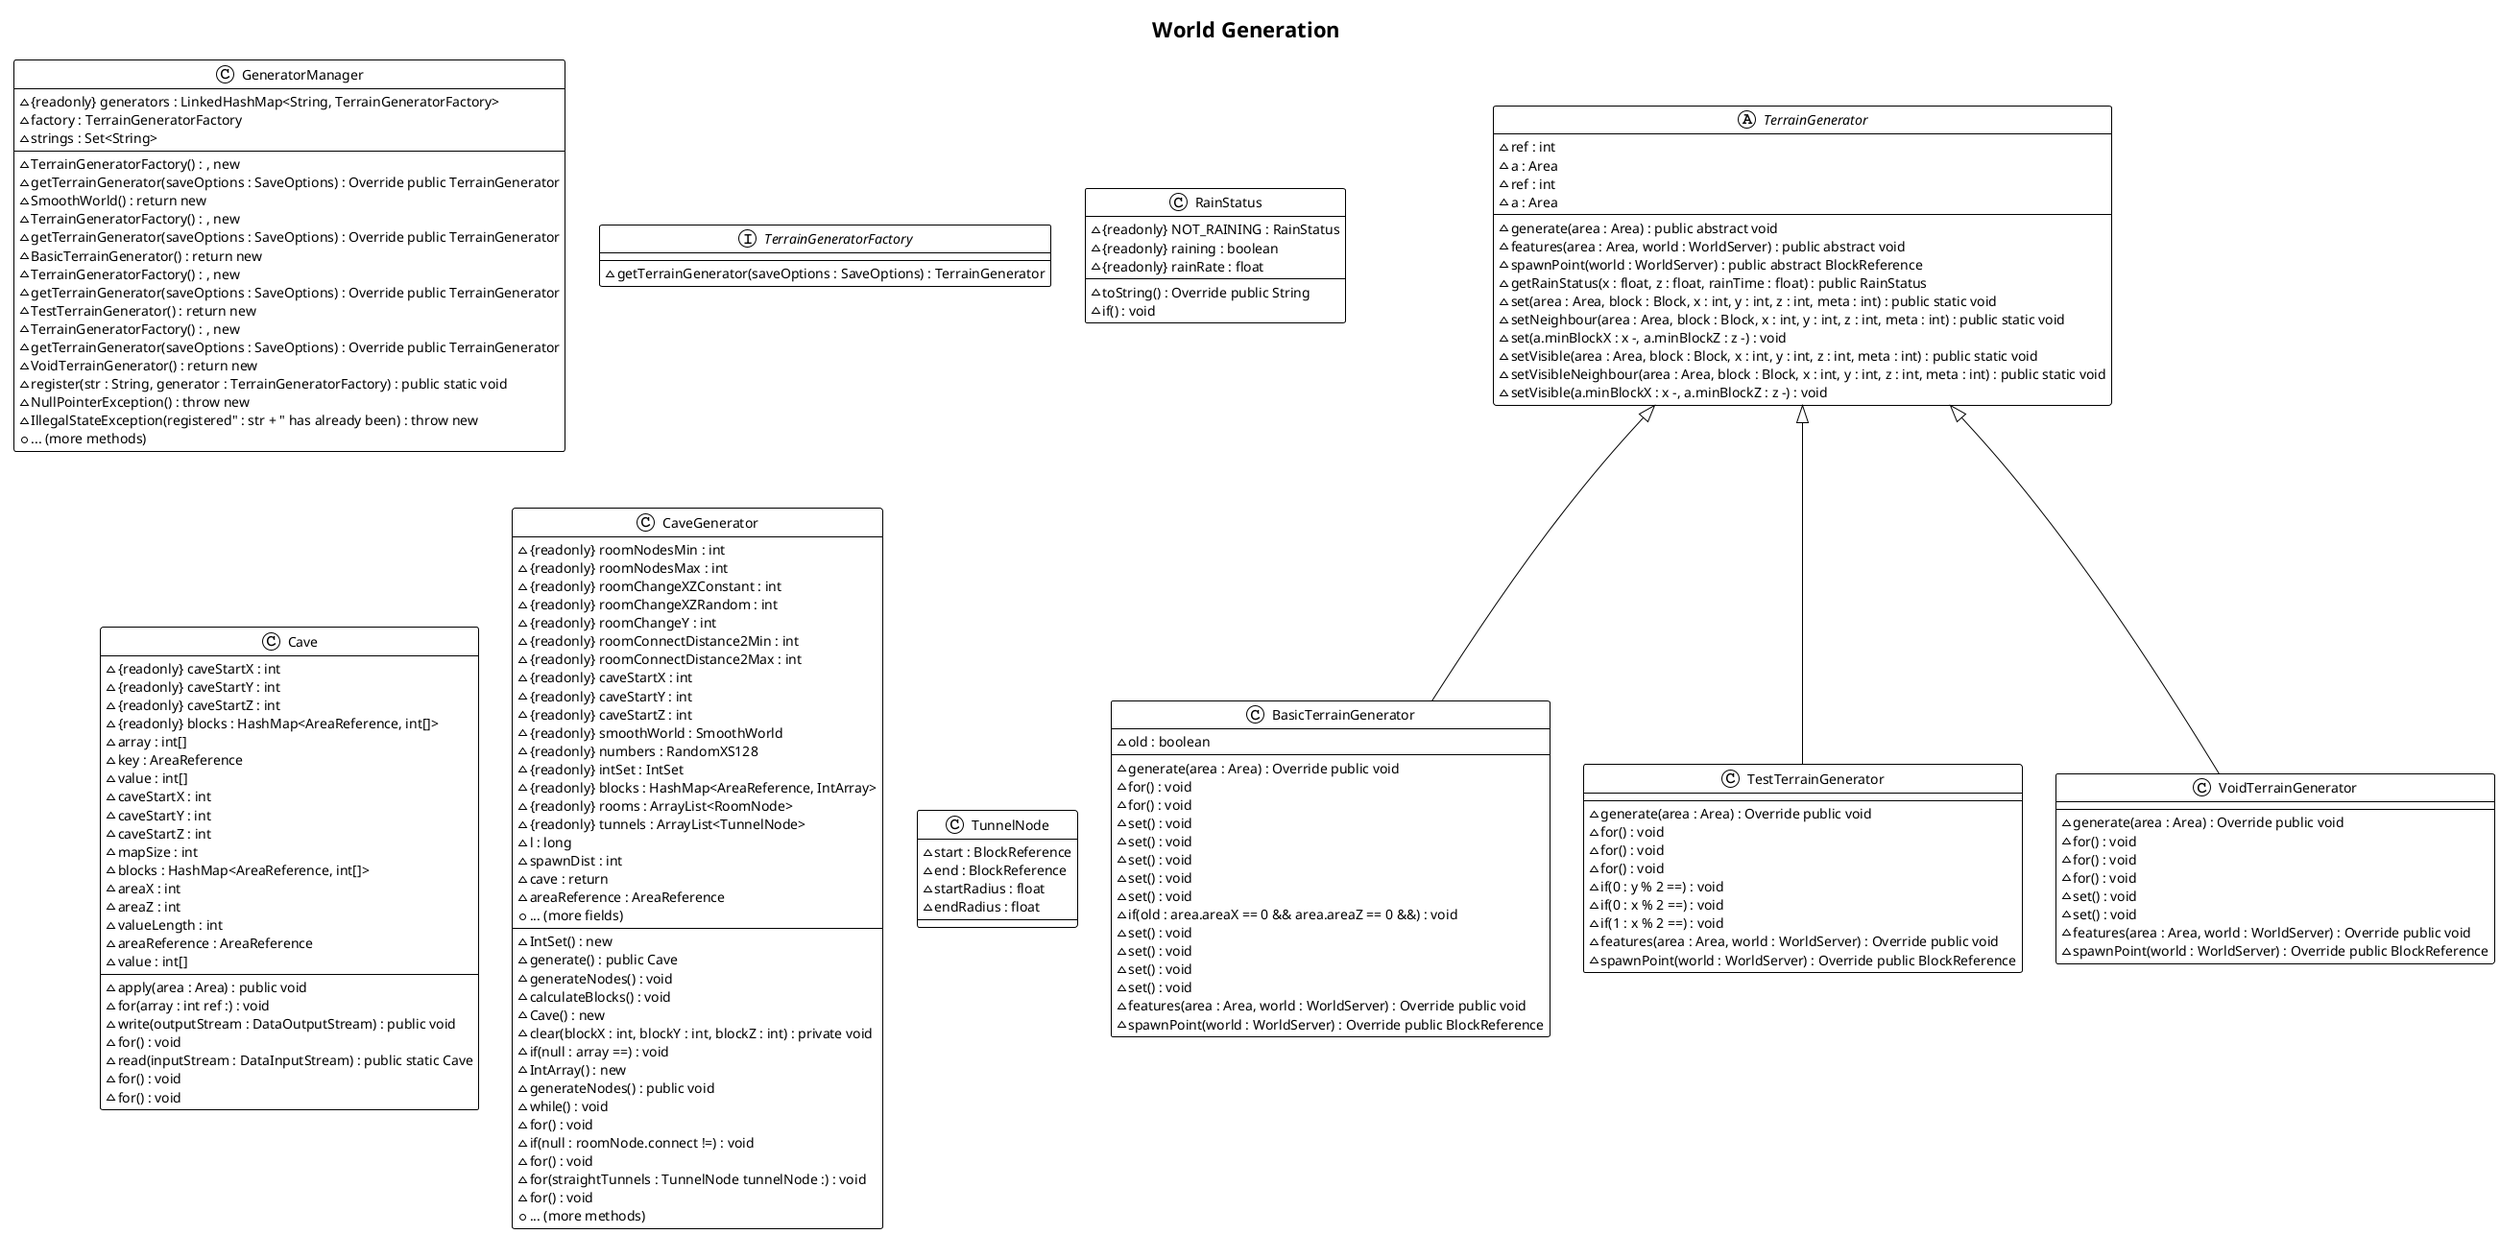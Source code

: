 @startuml World_Generation
!theme plain
title World Generation

    class BasicTerrainGenerator {
        ~old : boolean
        --
        ~generate(area : Area) : Override public void
        ~for() : void
        ~for() : void
        ~set() : void
        ~set() : void
        ~set() : void
        ~set() : void
        ~set() : void
        ~if(old : area.areaX == 0 && area.areaZ == 0 &&) : void
        ~set() : void
        ~set() : void
        ~set() : void
        ~set() : void
        ~features(area : Area, world : WorldServer) : Override public void
        ~spawnPoint(world : WorldServer) : Override public BlockReference
    }
    class GeneratorManager {
        ~{readonly} generators : LinkedHashMap<String, TerrainGeneratorFactory>
        ~factory : TerrainGeneratorFactory
        ~strings : Set<String>
        --
        ~TerrainGeneratorFactory() : , new
        ~getTerrainGenerator(saveOptions : SaveOptions) : Override public TerrainGenerator
        ~SmoothWorld() : return new
        ~TerrainGeneratorFactory() : , new
        ~getTerrainGenerator(saveOptions : SaveOptions) : Override public TerrainGenerator
        ~BasicTerrainGenerator() : return new
        ~TerrainGeneratorFactory() : , new
        ~getTerrainGenerator(saveOptions : SaveOptions) : Override public TerrainGenerator
        ~TestTerrainGenerator() : return new
        ~TerrainGeneratorFactory() : , new
        ~getTerrainGenerator(saveOptions : SaveOptions) : Override public TerrainGenerator
        ~VoidTerrainGenerator() : return new
        ~register(str : String, generator : TerrainGeneratorFactory) : public static void
        ~NullPointerException() : throw new
        ~IllegalStateException(registered" : str + " has already been) : throw new
        +... (more methods)
    }
    interface TerrainGeneratorFactory {
        ~getTerrainGenerator(saveOptions : SaveOptions) : TerrainGenerator
    }
    class RainStatus {
        ~{readonly} NOT_RAINING : RainStatus
        ~{readonly} raining : boolean
        ~{readonly} rainRate : float
        --
        ~toString() : Override public String
        ~if() : void
    }
    abstract class TerrainGenerator {
        ~ref : int
        ~a : Area
        ~ref : int
        ~a : Area
        --
        ~generate(area : Area) : public abstract void
        ~features(area : Area, world : WorldServer) : public abstract void
        ~spawnPoint(world : WorldServer) : public abstract BlockReference
        ~getRainStatus(x : float, z : float, rainTime : float) : public RainStatus
        ~set(area : Area, block : Block, x : int, y : int, z : int, meta : int) : public static void
        ~setNeighbour(area : Area, block : Block, x : int, y : int, z : int, meta : int) : public static void
        ~set(a.minBlockX : x -, a.minBlockZ : z -) : void
        ~setVisible(area : Area, block : Block, x : int, y : int, z : int, meta : int) : public static void
        ~setVisibleNeighbour(area : Area, block : Block, x : int, y : int, z : int, meta : int) : public static void
        ~setVisible(a.minBlockX : x -, a.minBlockZ : z -) : void
    }
    class TestTerrainGenerator {
        ~generate(area : Area) : Override public void
        ~for() : void
        ~for() : void
        ~for() : void
        ~if(0 : y % 2 ==) : void
        ~if(0 : x % 2 ==) : void
        ~if(1 : x % 2 ==) : void
        ~features(area : Area, world : WorldServer) : Override public void
        ~spawnPoint(world : WorldServer) : Override public BlockReference
    }
    class VoidTerrainGenerator {
        ~generate(area : Area) : Override public void
        ~for() : void
        ~for() : void
        ~for() : void
        ~set() : void
        ~set() : void
        ~features(area : Area, world : WorldServer) : Override public void
        ~spawnPoint(world : WorldServer) : Override public BlockReference
    }
    class Cave {
        ~{readonly} caveStartX : int
        ~{readonly} caveStartY : int
        ~{readonly} caveStartZ : int
        ~{readonly} blocks : HashMap<AreaReference, int[]>
        ~array : int[]
        ~key : AreaReference
        ~value : int[]
        ~caveStartX : int
        ~caveStartY : int
        ~caveStartZ : int
        ~mapSize : int
        ~blocks : HashMap<AreaReference, int[]>
        ~areaX : int
        ~areaZ : int
        ~valueLength : int
        ~areaReference : AreaReference
        ~value : int[]
        --
        ~apply(area : Area) : public void
        ~for(array : int ref :) : void
        ~write(outputStream : DataOutputStream) : public void
        ~for() : void
        ~read(inputStream : DataInputStream) : public static Cave
        ~for() : void
        ~for() : void
    }
    class CaveGenerator {
        ~{readonly} roomNodesMin : int
        ~{readonly} roomNodesMax : int
        ~{readonly} roomChangeXZConstant : int
        ~{readonly} roomChangeXZRandom : int
        ~{readonly} roomChangeY : int
        ~{readonly} roomConnectDistance2Min : int
        ~{readonly} roomConnectDistance2Max : int
        ~{readonly} caveStartX : int
        ~{readonly} caveStartY : int
        ~{readonly} caveStartZ : int
        ~{readonly} smoothWorld : SmoothWorld
        ~{readonly} numbers : RandomXS128
        ~{readonly} intSet : IntSet
        ~{readonly} blocks : HashMap<AreaReference, IntArray>
        ~{readonly} rooms : ArrayList<RoomNode>
        ~{readonly} tunnels : ArrayList<TunnelNode>
        ~l : long
        ~spawnDist : int
        ~cave : return
        ~areaReference : AreaReference
        +... (more fields)
        --
        ~IntSet() : new
        ~generate() : public Cave
        ~generateNodes() : void
        ~calculateBlocks() : void
        ~Cave() : new
        ~clear(blockX : int, blockY : int, blockZ : int) : private void
        ~if(null : array ==) : void
        ~IntArray() : new
        ~generateNodes() : public void
        ~while() : void
        ~for() : void
        ~if(null : roomNode.connect !=) : void
        ~for() : void
        ~for(straightTunnels : TunnelNode tunnelNode :) : void
        ~for() : void
        +... (more methods)
    }
    class TunnelNode {
        ~start : BlockReference
        ~end : BlockReference
        ~startRadius : float
        ~endRadius : float
    }
    TerrainGenerator <|-- BasicTerrainGenerator
    TerrainGenerator <|-- TestTerrainGenerator
    TerrainGenerator <|-- VoidTerrainGenerator
@enduml
